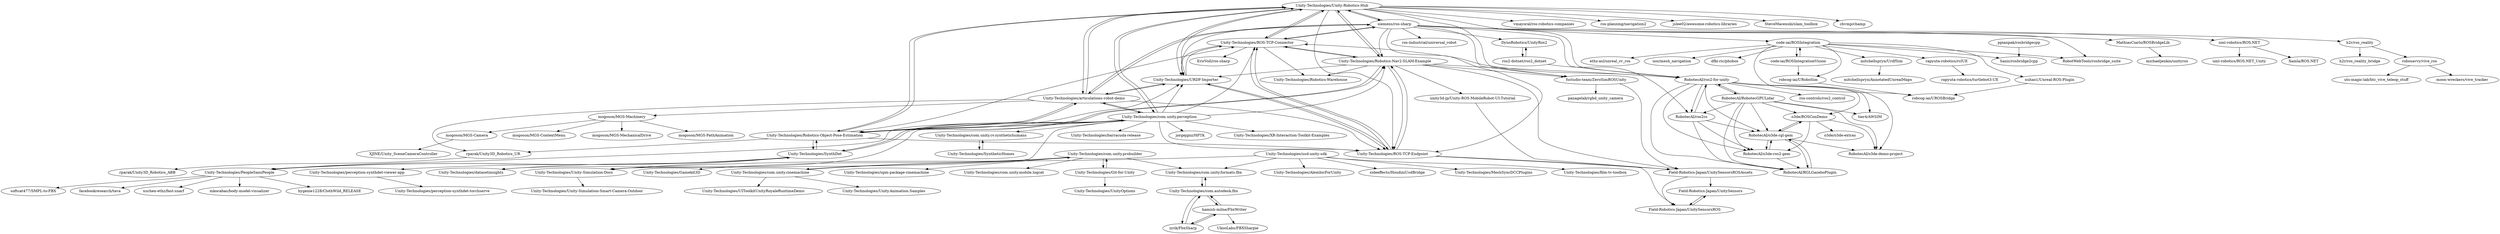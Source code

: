 digraph G {
"Unity-Technologies/Unity-Robotics-Hub" -> "siemens/ros-sharp"
"Unity-Technologies/Unity-Robotics-Hub" -> "Unity-Technologies/ROS-TCP-Connector"
"Unity-Technologies/Unity-Robotics-Hub" -> "Unity-Technologies/Robotics-Nav2-SLAM-Example"
"Unity-Technologies/Unity-Robotics-Hub" -> "Unity-Technologies/URDF-Importer"
"Unity-Technologies/Unity-Robotics-Hub" -> "Unity-Technologies/articulations-robot-demo"
"Unity-Technologies/Unity-Robotics-Hub" -> "Unity-Technologies/ROS-TCP-Endpoint"
"Unity-Technologies/Unity-Robotics-Hub" -> "Unity-Technologies/Robotics-Object-Pose-Estimation"
"Unity-Technologies/Unity-Robotics-Hub" -> "Unity-Technologies/com.unity.perception"
"Unity-Technologies/Unity-Robotics-Hub" -> "RobotecAI/ros2-for-unity"
"Unity-Technologies/Unity-Robotics-Hub" -> "fsstudio-team/ZeroSimROSUnity"
"Unity-Technologies/Unity-Robotics-Hub" -> "vmayoral/ros-robotics-companies" ["e"=1]
"Unity-Technologies/Unity-Robotics-Hub" -> "ros-planning/navigation2" ["e"=1]
"Unity-Technologies/Unity-Robotics-Hub" -> "jslee02/awesome-robotics-libraries" ["e"=1]
"Unity-Technologies/Unity-Robotics-Hub" -> "SteveMacenski/slam_toolbox" ["e"=1]
"Unity-Technologies/Unity-Robotics-Hub" -> "chvmp/champ" ["e"=1]
"Unity-Technologies/com.unity.probuilder" -> "Unity-Technologies/com.unity.formats.fbx"
"Unity-Technologies/com.unity.probuilder" -> "Unity-Technologies/Git-for-Unity"
"Unity-Technologies/com.unity.probuilder" -> "Unity-Technologies/Gamekit3D" ["e"=1]
"Unity-Technologies/com.unity.probuilder" -> "Unity-Technologies/com.unity.cinemachine"
"Unity-Technologies/com.unity.probuilder" -> "Unity-Technologies/upm-package-cinemachine"
"Unity-Technologies/com.unity.probuilder" -> "Unity-Technologies/com.unity.mobile.logcat"
"Unity-Technologies/articulations-robot-demo" -> "Unity-Technologies/URDF-Importer"
"Unity-Technologies/articulations-robot-demo" -> "Unity-Technologies/Unity-Robotics-Hub"
"Unity-Technologies/articulations-robot-demo" -> "Unity-Technologies/Robotics-Object-Pose-Estimation"
"Unity-Technologies/articulations-robot-demo" -> "rparak/Unity3D_Robotics_UR"
"Unity-Technologies/articulations-robot-demo" -> "Unity-Technologies/ROS-TCP-Endpoint"
"Unity-Technologies/articulations-robot-demo" -> "mogoson/MGS-Machinery"
"Unity-Technologies/articulations-robot-demo" -> "siemens/ros-sharp"
"Unity-Technologies/articulations-robot-demo" -> "Unity-Technologies/com.unity.perception"
"Unity-Technologies/com.unity.cinemachine" -> "Unity-Technologies/com.unity.probuilder"
"Unity-Technologies/com.unity.cinemachine" -> "Unity-Technologies/UIToolkitUnityRoyaleRuntimeDemo" ["e"=1]
"Unity-Technologies/com.unity.cinemachine" -> "Unity-Technologies/Unity.Animation.Samples" ["e"=1]
"RobotecAI/ros2-for-unity" -> "RobotecAI/ros2cs"
"RobotecAI/ros2-for-unity" -> "RobotecAI/RobotecGPULidar"
"RobotecAI/ros2-for-unity" -> "RobotecAI/o3de-rgl-gem"
"RobotecAI/ros2-for-unity" -> "RobotecAI/RGLGazeboPlugin"
"RobotecAI/ros2-for-unity" -> "RobotecAI/o3de-ros2-gem"
"RobotecAI/ros2-for-unity" -> "RobotecAI/o3de-demo-project"
"RobotecAI/ros2-for-unity" -> "Unity-Technologies/ROS-TCP-Connector"
"RobotecAI/ros2-for-unity" -> "ros-controls/ros2_control" ["e"=1]
"RobotecAI/ros2-for-unity" -> "tier4/AWSIM" ["e"=1]
"RobotecAI/ros2-for-unity" -> "o3de/ROSConDemo"
"h2r/ros_reality" -> "h2r/ros_reality_bridge"
"h2r/ros_reality" -> "robosavvy/vive_ros"
"mogoson/MGS-Machinery" -> "mogoson/MGS-MechanicalDrive"
"mogoson/MGS-Machinery" -> "mogoson/MGS-Camera"
"mogoson/MGS-Machinery" -> "mogoson/MGS-PathAnimation"
"mogoson/MGS-Machinery" -> "mogoson/MGS-ContextMenu"
"xuhao1/Unreal-ROS-Plugin" -> "robcog-iai/UROSBridge"
"siemens/ros-sharp" -> "Unity-Technologies/Unity-Robotics-Hub"
"siemens/ros-sharp" -> "Unity-Technologies/ROS-TCP-Connector"
"siemens/ros-sharp" -> "h2r/ros_reality"
"siemens/ros-sharp" -> "RobotWebTools/rosbridge_suite" ["e"=1]
"siemens/ros-sharp" -> "Unity-Technologies/URDF-Importer"
"siemens/ros-sharp" -> "RobotecAI/ros2-for-unity"
"siemens/ros-sharp" -> "Unity-Technologies/articulations-robot-demo"
"siemens/ros-sharp" -> "Unity-Technologies/ROS-TCP-Endpoint"
"siemens/ros-sharp" -> "Unity-Technologies/Robotics-Nav2-SLAM-Example"
"siemens/ros-sharp" -> "ros-industrial/universal_robot" ["e"=1]
"siemens/ros-sharp" -> "MathiasCiarlo/ROSBridgeLib"
"siemens/ros-sharp" -> "DynoRobotics/UnityRos2"
"siemens/ros-sharp" -> "fsstudio-team/ZeroSimROSUnity"
"siemens/ros-sharp" -> "uml-robotics/ROS.NET"
"siemens/ros-sharp" -> "code-iai/ROSIntegration"
"Field-Robotics-Japan/UnitySensors" -> "Field-Robotics-Japan/UnitySensorsROS"
"Field-Robotics-Japan/UnitySensorsROS" -> "Field-Robotics-Japan/UnitySensors"
"Unity-Technologies/ROS-TCP-Connector" -> "Unity-Technologies/ROS-TCP-Endpoint"
"Unity-Technologies/ROS-TCP-Connector" -> "Unity-Technologies/URDF-Importer"
"Unity-Technologies/ROS-TCP-Connector" -> "Unity-Technologies/Unity-Robotics-Hub"
"Unity-Technologies/ROS-TCP-Connector" -> "Unity-Technologies/Robotics-Nav2-SLAM-Example"
"Unity-Technologies/ROS-TCP-Connector" -> "Unity-Technologies/Robotics-Warehouse"
"Unity-Technologies/ROS-TCP-Connector" -> "EricVoll/ros-sharp"
"Unity-Technologies/ROS-TCP-Connector" -> "siemens/ros-sharp"
"Unity-Technologies/ROS-TCP-Endpoint" -> "Unity-Technologies/ROS-TCP-Connector"
"Unity-Technologies/ROS-TCP-Endpoint" -> "Unity-Technologies/URDF-Importer"
"Unity-Technologies/ROS-TCP-Endpoint" -> "Field-Robotics-Japan/UnitySensorsROS"
"Unity-Technologies/ROS-TCP-Endpoint" -> "Unity-Technologies/Robotics-Nav2-SLAM-Example"
"Unity-Technologies/ROS-TCP-Endpoint" -> "Field-Robotics-Japan/UnitySensorsROSAssets"
"Unity-Technologies/Robotics-Object-Pose-Estimation" -> "Unity-Technologies/Unity-Robotics-Hub"
"Unity-Technologies/Robotics-Object-Pose-Estimation" -> "Unity-Technologies/articulations-robot-demo"
"Unity-Technologies/Robotics-Object-Pose-Estimation" -> "Unity-Technologies/URDF-Importer"
"Unity-Technologies/Robotics-Object-Pose-Estimation" -> "Unity-Technologies/com.unity.perception"
"Unity-Technologies/Robotics-Object-Pose-Estimation" -> "Unity-Technologies/ROS-TCP-Endpoint"
"Unity-Technologies/Robotics-Object-Pose-Estimation" -> "rparak/Unity3D_Robotics_UR"
"Unity-Technologies/Robotics-Object-Pose-Estimation" -> "Unity-Technologies/ROS-TCP-Connector"
"Unity-Technologies/Robotics-Object-Pose-Estimation" -> "Unity-Technologies/SynthDet"
"Unity-Technologies/Robotics-Object-Pose-Estimation" -> "Unity-Technologies/Robotics-Nav2-SLAM-Example"
"code-iai/ROSIntegration" -> "code-iai/ROSIntegrationVision"
"code-iai/ROSIntegration" -> "robcog-iai/URoboSim"
"code-iai/ROSIntegration" -> "mitchellspryn/UrdfSim"
"code-iai/ROSIntegration" -> "Sanic/rosbridge2cpp"
"code-iai/ROSIntegration" -> "rapyuta-robotics/rclUE"
"code-iai/ROSIntegration" -> "xuhao1/Unreal-ROS-Plugin"
"code-iai/ROSIntegration" -> "robcog-iai/UROSBridge"
"code-iai/ROSIntegration" -> "ethz-asl/unreal_cv_ros" ["e"=1]
"code-iai/ROSIntegration" -> "uos/mesh_navigation" ["e"=1]
"code-iai/ROSIntegration" -> "RobotWebTools/rosbridge_suite" ["e"=1]
"code-iai/ROSIntegration" -> "dfki-ric/phobos" ["e"=1]
"code-iai/ROSIntegrationVision" -> "code-iai/ROSIntegration"
"code-iai/ROSIntegrationVision" -> "robcog-iai/URoboSim"
"rparak/Unity3D_Robotics_UR" -> "rparak/Unity3D_Robotics_ABB"
"robosavvy/vive_ros" -> "uts-magic-lab/htc_vive_teleop_stuff"
"robosavvy/vive_ros" -> "moon-wreckers/vive_tracker"
"Unity-Technologies/SynthDet" -> "Unity-Technologies/com.unity.perception"
"Unity-Technologies/SynthDet" -> "Unity-Technologies/datasetinsights"
"Unity-Technologies/SynthDet" -> "Unity-Technologies/PeopleSansPeople"
"Unity-Technologies/SynthDet" -> "Unity-Technologies/Robotics-Object-Pose-Estimation"
"Unity-Technologies/SynthDet" -> "Unity-Technologies/perception-synthdet-viewer-app"
"Unity-Technologies/SynthDet" -> "Unity-Technologies/Unity-Simulation-Docs"
"Unity-Technologies/com.unity.perception" -> "Unity-Technologies/SynthDet"
"Unity-Technologies/com.unity.perception" -> "Unity-Technologies/datasetinsights"
"Unity-Technologies/com.unity.perception" -> "Unity-Technologies/Robotics-Object-Pose-Estimation"
"Unity-Technologies/com.unity.perception" -> "Unity-Technologies/Unity-Robotics-Hub"
"Unity-Technologies/com.unity.perception" -> "Unity-Technologies/PeopleSansPeople"
"Unity-Technologies/com.unity.perception" -> "Unity-Technologies/URDF-Importer"
"Unity-Technologies/com.unity.perception" -> "Unity-Technologies/ROS-TCP-Connector"
"Unity-Technologies/com.unity.perception" -> "Unity-Technologies/barracuda-release" ["e"=1]
"Unity-Technologies/com.unity.perception" -> "Unity-Technologies/articulations-robot-demo"
"Unity-Technologies/com.unity.perception" -> "Unity-Technologies/ROS-TCP-Endpoint"
"Unity-Technologies/com.unity.perception" -> "Unity-Technologies/com.unity.cv.synthetichumans"
"Unity-Technologies/com.unity.perception" -> "Unity-Technologies/Robotics-Nav2-SLAM-Example"
"Unity-Technologies/com.unity.perception" -> "jorgejgnz/HPTK" ["e"=1]
"Unity-Technologies/com.unity.perception" -> "Unity-Technologies/XR-Interaction-Toolkit-Examples" ["e"=1]
"Unity-Technologies/com.unity.perception" -> "Unity-Technologies/Unity-Simulation-Docs"
"mogoson/MGS-Camera" -> "XJINE/Unity_SceneCameraController"
"Unity-Technologies/PeopleSansPeople" -> "mkocabas/body-model-visualizer" ["e"=1]
"Unity-Technologies/PeopleSansPeople" -> "hygenie1228/ClothWild_RELEASE" ["e"=1]
"Unity-Technologies/PeopleSansPeople" -> "softcat477/SMPL-to-FBX" ["e"=1]
"Unity-Technologies/PeopleSansPeople" -> "facebookresearch/tava" ["e"=1]
"Unity-Technologies/PeopleSansPeople" -> "Unity-Technologies/SynthDet"
"Unity-Technologies/PeopleSansPeople" -> "xuchen-ethz/fast-snarf" ["e"=1]
"RobotecAI/ros2cs" -> "RobotecAI/ros2-for-unity"
"RobotecAI/ros2cs" -> "RobotecAI/o3de-rgl-gem"
"RobotecAI/ros2cs" -> "RobotecAI/o3de-ros2-gem"
"RobotecAI/ros2cs" -> "RobotecAI/RGLGazeboPlugin"
"Unity-Technologies/usd-unity-sdk" -> "Unity-Technologies/film-tv-toolbox"
"Unity-Technologies/usd-unity-sdk" -> "Unity-Technologies/AlembicForUnity"
"Unity-Technologies/usd-unity-sdk" -> "Unity-Technologies/com.unity.formats.fbx"
"Unity-Technologies/usd-unity-sdk" -> "sideeffects/HoudiniUsdBridge"
"Unity-Technologies/usd-unity-sdk" -> "Unity-Technologies/Unity-Simulation-Docs"
"Unity-Technologies/usd-unity-sdk" -> "Unity-Technologies/MeshSyncDCCPlugins" ["e"=1]
"Unity-Technologies/Robotics-Nav2-SLAM-Example" -> "Field-Robotics-Japan/UnitySensorsROSAssets"
"Unity-Technologies/Robotics-Nav2-SLAM-Example" -> "Unity-Technologies/ROS-TCP-Endpoint"
"Unity-Technologies/Robotics-Nav2-SLAM-Example" -> "Unity-Technologies/Robotics-Warehouse"
"Unity-Technologies/Robotics-Nav2-SLAM-Example" -> "Unity-Technologies/ROS-TCP-Connector"
"Unity-Technologies/Robotics-Nav2-SLAM-Example" -> "Unity-Technologies/Unity-Robotics-Hub"
"Unity-Technologies/Robotics-Nav2-SLAM-Example" -> "fsstudio-team/ZeroSimROSUnity"
"Unity-Technologies/Robotics-Nav2-SLAM-Example" -> "Unity-Technologies/URDF-Importer"
"Unity-Technologies/Robotics-Nav2-SLAM-Example" -> "RobotecAI/ros2-for-unity"
"Unity-Technologies/Robotics-Nav2-SLAM-Example" -> "unity3d-jp/Unity-ROS-MobileRobot-UI-Tutorial"
"Unity-Technologies/Robotics-Nav2-SLAM-Example" -> "Unity-Technologies/Robotics-Object-Pose-Estimation"
"Unity-Technologies/com.autodesk.fbx" -> "Unity-Technologies/com.unity.formats.fbx"
"Unity-Technologies/com.autodesk.fbx" -> "izrik/FbxSharp"
"Unity-Technologies/com.autodesk.fbx" -> "hamish-milne/FbxWriter"
"hamish-milne/FbxWriter" -> "izrik/FbxSharp"
"hamish-milne/FbxWriter" -> "UkooLabs/FBXSharpie"
"hamish-milne/FbxWriter" -> "Unity-Technologies/com.autodesk.fbx"
"izrik/FbxSharp" -> "hamish-milne/FbxWriter"
"izrik/FbxSharp" -> "Unity-Technologies/com.autodesk.fbx"
"Unity-Technologies/com.unity.formats.fbx" -> "Unity-Technologies/com.autodesk.fbx"
"Unity-Technologies/Unity-Simulation-Docs" -> "Unity-Technologies/Unity-Simulation-Smart-Camera-Outdoor"
"Field-Robotics-Japan/UnitySensorsROSAssets" -> "Field-Robotics-Japan/UnitySensors"
"Field-Robotics-Japan/UnitySensorsROSAssets" -> "Field-Robotics-Japan/UnitySensorsROS"
"Unity-Technologies/URDF-Importer" -> "Unity-Technologies/ROS-TCP-Endpoint"
"Unity-Technologies/URDF-Importer" -> "Unity-Technologies/ROS-TCP-Connector"
"Unity-Technologies/URDF-Importer" -> "Unity-Technologies/articulations-robot-demo"
"Unity-Technologies/URDF-Importer" -> "Unity-Technologies/Unity-Robotics-Hub"
"Unity-Technologies/Git-for-Unity" -> "Unity-Technologies/com.unity.probuilder"
"Unity-Technologies/Git-for-Unity" -> "Unity-Technologies/UnityOptions" ["e"=1]
"RobotecAI/RobotecGPULidar" -> "RobotecAI/o3de-rgl-gem"
"RobotecAI/RobotecGPULidar" -> "RobotecAI/o3de-ros2-gem"
"RobotecAI/RobotecGPULidar" -> "o3de/ROSConDemo"
"RobotecAI/RobotecGPULidar" -> "RobotecAI/RGLGazeboPlugin"
"RobotecAI/RobotecGPULidar" -> "RobotecAI/ros2cs"
"RobotecAI/RobotecGPULidar" -> "RobotecAI/ros2-for-unity"
"RobotecAI/RobotecGPULidar" -> "RobotecAI/o3de-demo-project"
"RobotecAI/RobotecGPULidar" -> "tier4/AWSIM" ["e"=1]
"unity3d-jp/Unity-ROS-MobileRobot-UI-Tutorial" -> "Field-Robotics-Japan/UnitySensorsROSAssets"
"RobotecAI/o3de-ros2-gem" -> "RobotecAI/o3de-rgl-gem"
"RobotecAI/o3de-ros2-gem" -> "RobotecAI/RGLGazeboPlugin"
"DynoRobotics/UnityRos2" -> "ros2-dotnet/ros2_dotnet"
"fsstudio-team/ZeroSimROSUnity" -> "panagelak/rgbd_unity_camera"
"fsstudio-team/ZeroSimROSUnity" -> "Field-Robotics-Japan/UnitySensorsROSAssets"
"uml-robotics/ROS.NET" -> "uml-robotics/ROS.NET_Unity"
"uml-robotics/ROS.NET" -> "Xamla/ROS.NET"
"ppianpak/rosbridgecpp" -> "Sanic/rosbridge2cpp"
"Unity-Technologies/perception-synthdet-viewer-app" -> "Unity-Technologies/perception-synthdet-torchserve"
"o3de/ROSConDemo" -> "RobotecAI/o3de-demo-project"
"o3de/ROSConDemo" -> "RobotecAI/o3de-rgl-gem"
"o3de/ROSConDemo" -> "o3de/o3de-extras"
"o3de/ROSConDemo" -> "RobotecAI/o3de-ros2-gem"
"RobotecAI/RGLGazeboPlugin" -> "RobotecAI/o3de-rgl-gem"
"mitchellspryn/UrdfSim" -> "mitchellspryn/AnnotatedUnrealMaps"
"robcog-iai/URoboSim" -> "robcog-iai/UROSBridge"
"MathiasCiarlo/ROSBridgeLib" -> "michaeljenkin/unityros"
"Unity-Technologies/SyntheticHomes" -> "Unity-Technologies/com.unity.cv.synthetichumans"
"ros2-dotnet/ros2_dotnet" -> "DynoRobotics/UnityRos2"
"ros2-dotnet/ros2_dotnet" -> "RobotecAI/ros2cs"
"Unity-Technologies/com.unity.cv.synthetichumans" -> "Unity-Technologies/SyntheticHomes"
"RobotecAI/o3de-rgl-gem" -> "RobotecAI/o3de-demo-project"
"RobotecAI/o3de-rgl-gem" -> "RobotecAI/o3de-ros2-gem"
"RobotecAI/o3de-rgl-gem" -> "RobotecAI/RGLGazeboPlugin"
"RobotecAI/o3de-rgl-gem" -> "o3de/ROSConDemo"
"rapyuta-robotics/rclUE" -> "rapyuta-robotics/turtlebot3-UE"
"Unity-Technologies/Unity-Robotics-Hub" ["l"="28.392,41.328"]
"siemens/ros-sharp" ["l"="28.432,41.334"]
"Unity-Technologies/ROS-TCP-Connector" ["l"="28.41,41.318"]
"Unity-Technologies/Robotics-Nav2-SLAM-Example" ["l"="28.412,41.334"]
"Unity-Technologies/URDF-Importer" ["l"="28.393,41.315"]
"Unity-Technologies/articulations-robot-demo" ["l"="28.371,41.314"]
"Unity-Technologies/ROS-TCP-Endpoint" ["l"="28.398,41.342"]
"Unity-Technologies/Robotics-Object-Pose-Estimation" ["l"="28.367,41.33"]
"Unity-Technologies/com.unity.perception" ["l"="28.366,41.347"]
"RobotecAI/ros2-for-unity" ["l"="28.437,41.293"]
"fsstudio-team/ZeroSimROSUnity" ["l"="28.409,41.356"]
"vmayoral/ros-robotics-companies" ["l"="29.276,41.752"]
"ros-planning/navigation2" ["l"="29.257,41.842"]
"jslee02/awesome-robotics-libraries" ["l"="29.134,41.746"]
"SteveMacenski/slam_toolbox" ["l"="29.296,41.825"]
"chvmp/champ" ["l"="28.213,42.185"]
"Unity-Technologies/com.unity.probuilder" ["l"="28.452,41.573"]
"Unity-Technologies/com.unity.formats.fbx" ["l"="28.408,41.538"]
"Unity-Technologies/Git-for-Unity" ["l"="28.473,41.56"]
"Unity-Technologies/Gamekit3D" ["l"="-12.983,40.152"]
"Unity-Technologies/com.unity.cinemachine" ["l"="28.441,41.594"]
"Unity-Technologies/upm-package-cinemachine" ["l"="28.492,41.584"]
"Unity-Technologies/com.unity.mobile.logcat" ["l"="28.466,41.591"]
"rparak/Unity3D_Robotics_UR" ["l"="28.341,41.307"]
"mogoson/MGS-Machinery" ["l"="28.327,41.261"]
"Unity-Technologies/UIToolkitUnityRoyaleRuntimeDemo" ["l"="-12.949,40.163"]
"Unity-Technologies/Unity.Animation.Samples" ["l"="-12.96,40.169"]
"RobotecAI/ros2cs" ["l"="28.465,41.286"]
"RobotecAI/RobotecGPULidar" ["l"="28.441,41.275"]
"RobotecAI/o3de-rgl-gem" ["l"="28.453,41.271"]
"RobotecAI/RGLGazeboPlugin" ["l"="28.454,41.282"]
"RobotecAI/o3de-ros2-gem" ["l"="28.465,41.273"]
"RobotecAI/o3de-demo-project" ["l"="28.433,41.267"]
"ros-controls/ros2_control" ["l"="29.262,41.761"]
"tier4/AWSIM" ["l"="30.309,43.532"]
"o3de/ROSConDemo" ["l"="28.449,41.261"]
"h2r/ros_reality" ["l"="28.509,41.325"]
"h2r/ros_reality_bridge" ["l"="28.533,41.33"]
"robosavvy/vive_ros" ["l"="28.556,41.317"]
"mogoson/MGS-MechanicalDrive" ["l"="28.337,41.241"]
"mogoson/MGS-Camera" ["l"="28.307,41.229"]
"mogoson/MGS-PathAnimation" ["l"="28.297,41.263"]
"mogoson/MGS-ContextMenu" ["l"="28.305,41.248"]
"xuhao1/Unreal-ROS-Plugin" ["l"="28.317,41.419"]
"robcog-iai/UROSBridge" ["l"="28.343,41.423"]
"RobotWebTools/rosbridge_suite" ["l"="29.198,41.784"]
"ros-industrial/universal_robot" ["l"="29.035,41.834"]
"MathiasCiarlo/ROSBridgeLib" ["l"="28.476,41.343"]
"DynoRobotics/UnityRos2" ["l"="28.473,41.314"]
"uml-robotics/ROS.NET" ["l"="28.477,41.366"]
"code-iai/ROSIntegration" ["l"="28.335,41.408"]
"Field-Robotics-Japan/UnitySensors" ["l"="28.428,41.381"]
"Field-Robotics-Japan/UnitySensorsROS" ["l"="28.414,41.372"]
"Unity-Technologies/Robotics-Warehouse" ["l"="28.433,41.314"]
"EricVoll/ros-sharp" ["l"="28.405,41.292"]
"Field-Robotics-Japan/UnitySensorsROSAssets" ["l"="28.425,41.362"]
"Unity-Technologies/SynthDet" ["l"="28.341,41.356"]
"code-iai/ROSIntegrationVision" ["l"="28.33,41.429"]
"robcog-iai/URoboSim" ["l"="28.349,41.435"]
"mitchellspryn/UrdfSim" ["l"="28.293,41.403"]
"Sanic/rosbridge2cpp" ["l"="28.291,41.423"]
"rapyuta-robotics/rclUE" ["l"="28.31,41.438"]
"ethz-asl/unreal_cv_ros" ["l"="27.884,43.619"]
"uos/mesh_navigation" ["l"="29.359,41.864"]
"dfki-ric/phobos" ["l"="28.076,42.176"]
"rparak/Unity3D_Robotics_ABB" ["l"="28.313,41.298"]
"uts-magic-lab/htc_vive_teleop_stuff" ["l"="28.582,41.323"]
"moon-wreckers/vive_tracker" ["l"="28.578,41.304"]
"Unity-Technologies/datasetinsights" ["l"="28.351,41.372"]
"Unity-Technologies/PeopleSansPeople" ["l"="28.322,41.341"]
"Unity-Technologies/perception-synthdet-viewer-app" ["l"="28.301,41.351"]
"Unity-Technologies/Unity-Simulation-Docs" ["l"="28.374,41.402"]
"Unity-Technologies/barracuda-release" ["l"="35.565,35.956"]
"Unity-Technologies/com.unity.cv.synthetichumans" ["l"="28.314,41.363"]
"jorgejgnz/HPTK" ["l"="-11.863,40.518"]
"Unity-Technologies/XR-Interaction-Toolkit-Examples" ["l"="-11.893,40.498"]
"XJINE/Unity_SceneCameraController" ["l"="28.295,41.21"]
"mkocabas/body-model-visualizer" ["l"="35.681,35.03"]
"hygenie1228/ClothWild_RELEASE" ["l"="35.67,35.012"]
"softcat477/SMPL-to-FBX" ["l"="35.613,35.093"]
"facebookresearch/tava" ["l"="35.658,34.9"]
"xuchen-ethz/fast-snarf" ["l"="35.641,34.931"]
"Unity-Technologies/usd-unity-sdk" ["l"="28.396,41.478"]
"Unity-Technologies/film-tv-toolbox" ["l"="28.37,41.492"]
"Unity-Technologies/AlembicForUnity" ["l"="28.429,41.48"]
"sideeffects/HoudiniUsdBridge" ["l"="28.405,41.499"]
"Unity-Technologies/MeshSyncDCCPlugins" ["l"="-13.066,40.324"]
"unity3d-jp/Unity-ROS-MobileRobot-UI-Tutorial" ["l"="28.446,41.359"]
"Unity-Technologies/com.autodesk.fbx" ["l"="28.384,41.557"]
"izrik/FbxSharp" ["l"="28.359,41.563"]
"hamish-milne/FbxWriter" ["l"="28.37,41.577"]
"UkooLabs/FBXSharpie" ["l"="28.358,41.595"]
"Unity-Technologies/Unity-Simulation-Smart-Camera-Outdoor" ["l"="28.39,41.418"]
"Unity-Technologies/UnityOptions" ["l"="-13.611,40.655"]
"ros2-dotnet/ros2_dotnet" ["l"="28.488,41.299"]
"panagelak/rgbd_unity_camera" ["l"="28.401,41.375"]
"uml-robotics/ROS.NET_Unity" ["l"="28.492,41.385"]
"Xamla/ROS.NET" ["l"="28.501,41.373"]
"ppianpak/rosbridgecpp" ["l"="28.264,41.432"]
"Unity-Technologies/perception-synthdet-torchserve" ["l"="28.281,41.348"]
"o3de/o3de-extras" ["l"="28.457,41.242"]
"mitchellspryn/AnnotatedUnrealMaps" ["l"="28.268,41.403"]
"michaeljenkin/unityros" ["l"="28.504,41.35"]
"Unity-Technologies/SyntheticHomes" ["l"="28.291,41.367"]
"rapyuta-robotics/turtlebot3-UE" ["l"="28.297,41.454"]
}